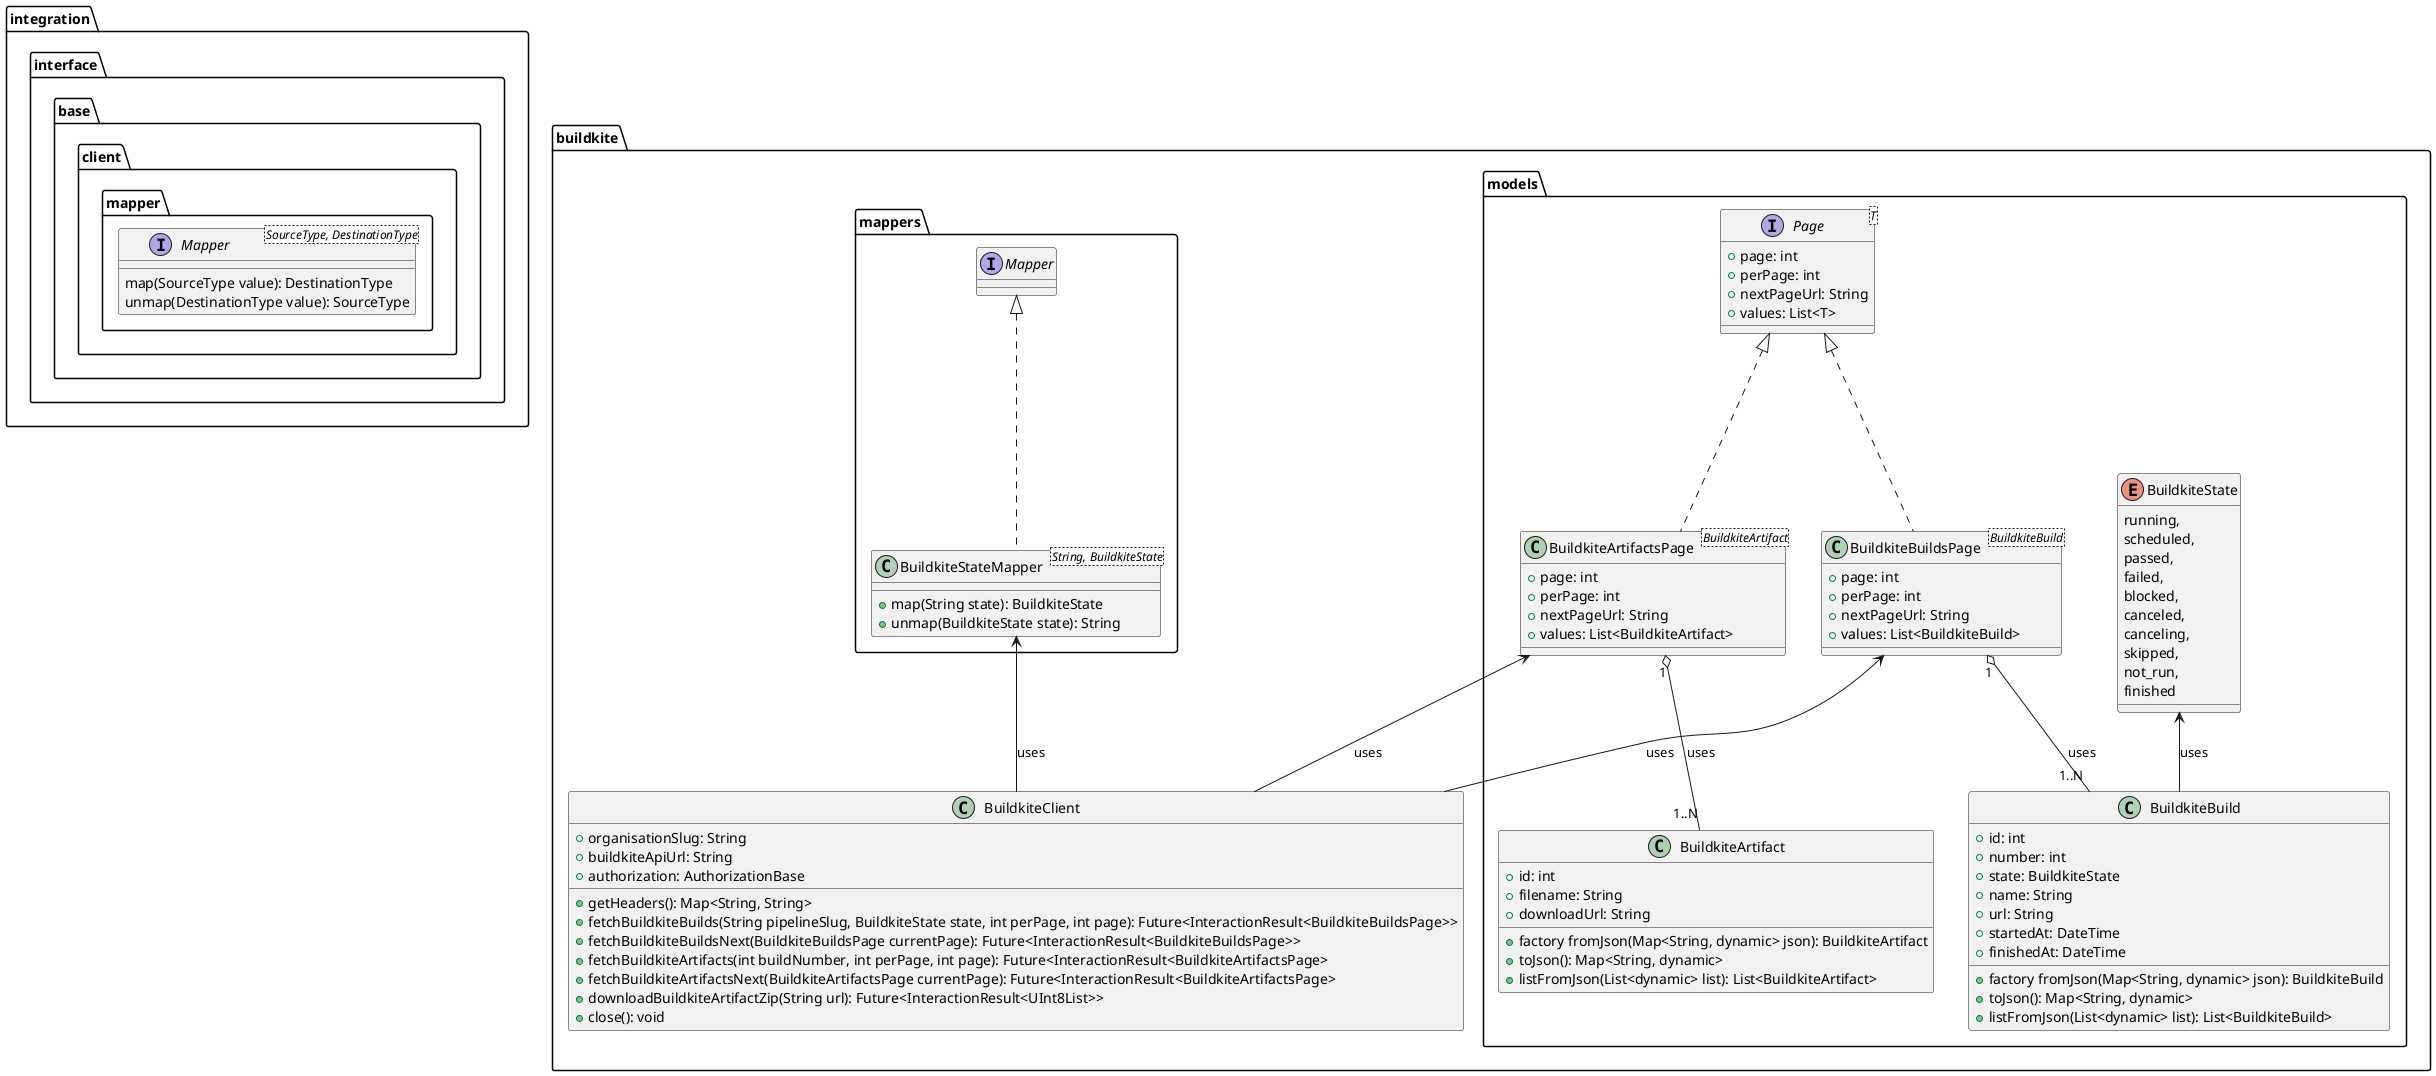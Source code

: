 @startuml buildkite_client_class_diagram

package integration.interface.base.client.mapper {
    interface Mapper<SourceType, DestinationType> {
        map(SourceType value): DestinationType
        unmap(DestinationType value): SourceType
    }
}

package buildkite {
    package models {
        class BuildkiteBuild {
            + id: int
            + number: int
            + state: BuildkiteState
            + name: String
            + url: String
            + startedAt: DateTime
            + finishedAt: DateTime

            + factory fromJson(Map<String, dynamic> json): BuildkiteBuild
            + toJson(): Map<String, dynamic>
            + listFromJson(List<dynamic> list): List<BuildkiteBuild>
        }

        class BuildkiteArtifact {
            + id: int
            + filename: String
            + downloadUrl: String

            + factory fromJson(Map<String, dynamic> json): BuildkiteArtifact
            + toJson(): Map<String, dynamic>
            + listFromJson(List<dynamic> list): List<BuildkiteArtifact>
        }

        interface Page<T> {
            + page: int
            + perPage: int
            + nextPageUrl: String
            + values: List<T>
        }

        class BuildkiteBuildsPage<BuildkiteBuild> implements Page {
            + page: int
            + perPage: int
            + nextPageUrl: String
            + values: List<BuildkiteBuild>
        }

        class BuildkiteArtifactsPage<BuildkiteArtifact> implements Page {
            + page: int
            + perPage: int
            + nextPageUrl: String
            + values: List<BuildkiteArtifact>
        }

        enum BuildkiteState {
          running,
          scheduled,
          passed,
          failed,
          blocked,
          canceled,
          canceling,
          skipped,
          not_run,
          finished
        }
    }

    package mappers {
        class BuildkiteStateMapper<String, BuildkiteState> implements Mapper {
            + map(String state): BuildkiteState
            + unmap(BuildkiteState state): String
        }

    }

    class BuildkiteClient {
        + organisationSlug: String
        + buildkiteApiUrl: String
        + authorization: AuthorizationBase

        + getHeaders(): Map<String, String>
        + fetchBuildkiteBuilds(String pipelineSlug, BuildkiteState state, int perPage, int page): Future<InteractionResult<BuildkiteBuildsPage>>
        + fetchBuildkiteBuildsNext(BuildkiteBuildsPage currentPage): Future<InteractionResult<BuildkiteBuildsPage>>
        + fetchBuildkiteArtifacts(int buildNumber, int perPage, int page): Future<InteractionResult<BuildkiteArtifactsPage>
        + fetchBuildkiteArtifactsNext(BuildkiteArtifactsPage currentPage): Future<InteractionResult<BuildkiteArtifactsPage>
        + downloadBuildkiteArtifactZip(String url): Future<InteractionResult<UInt8List>>
        + close(): void
    }
}

BuildkiteBuildsPage <-- BuildkiteClient : uses
BuildkiteArtifactsPage <-- BuildkiteClient : uses
BuildkiteBuild "1..N" -up-o "1" BuildkiteBuildsPage : uses
BuildkiteArtifact "1..N" -up-o "1" BuildkiteArtifactsPage : uses
BuildkiteStateMapper <-- BuildkiteClient : uses
BuildkiteState <-- BuildkiteBuild : uses

@enduml